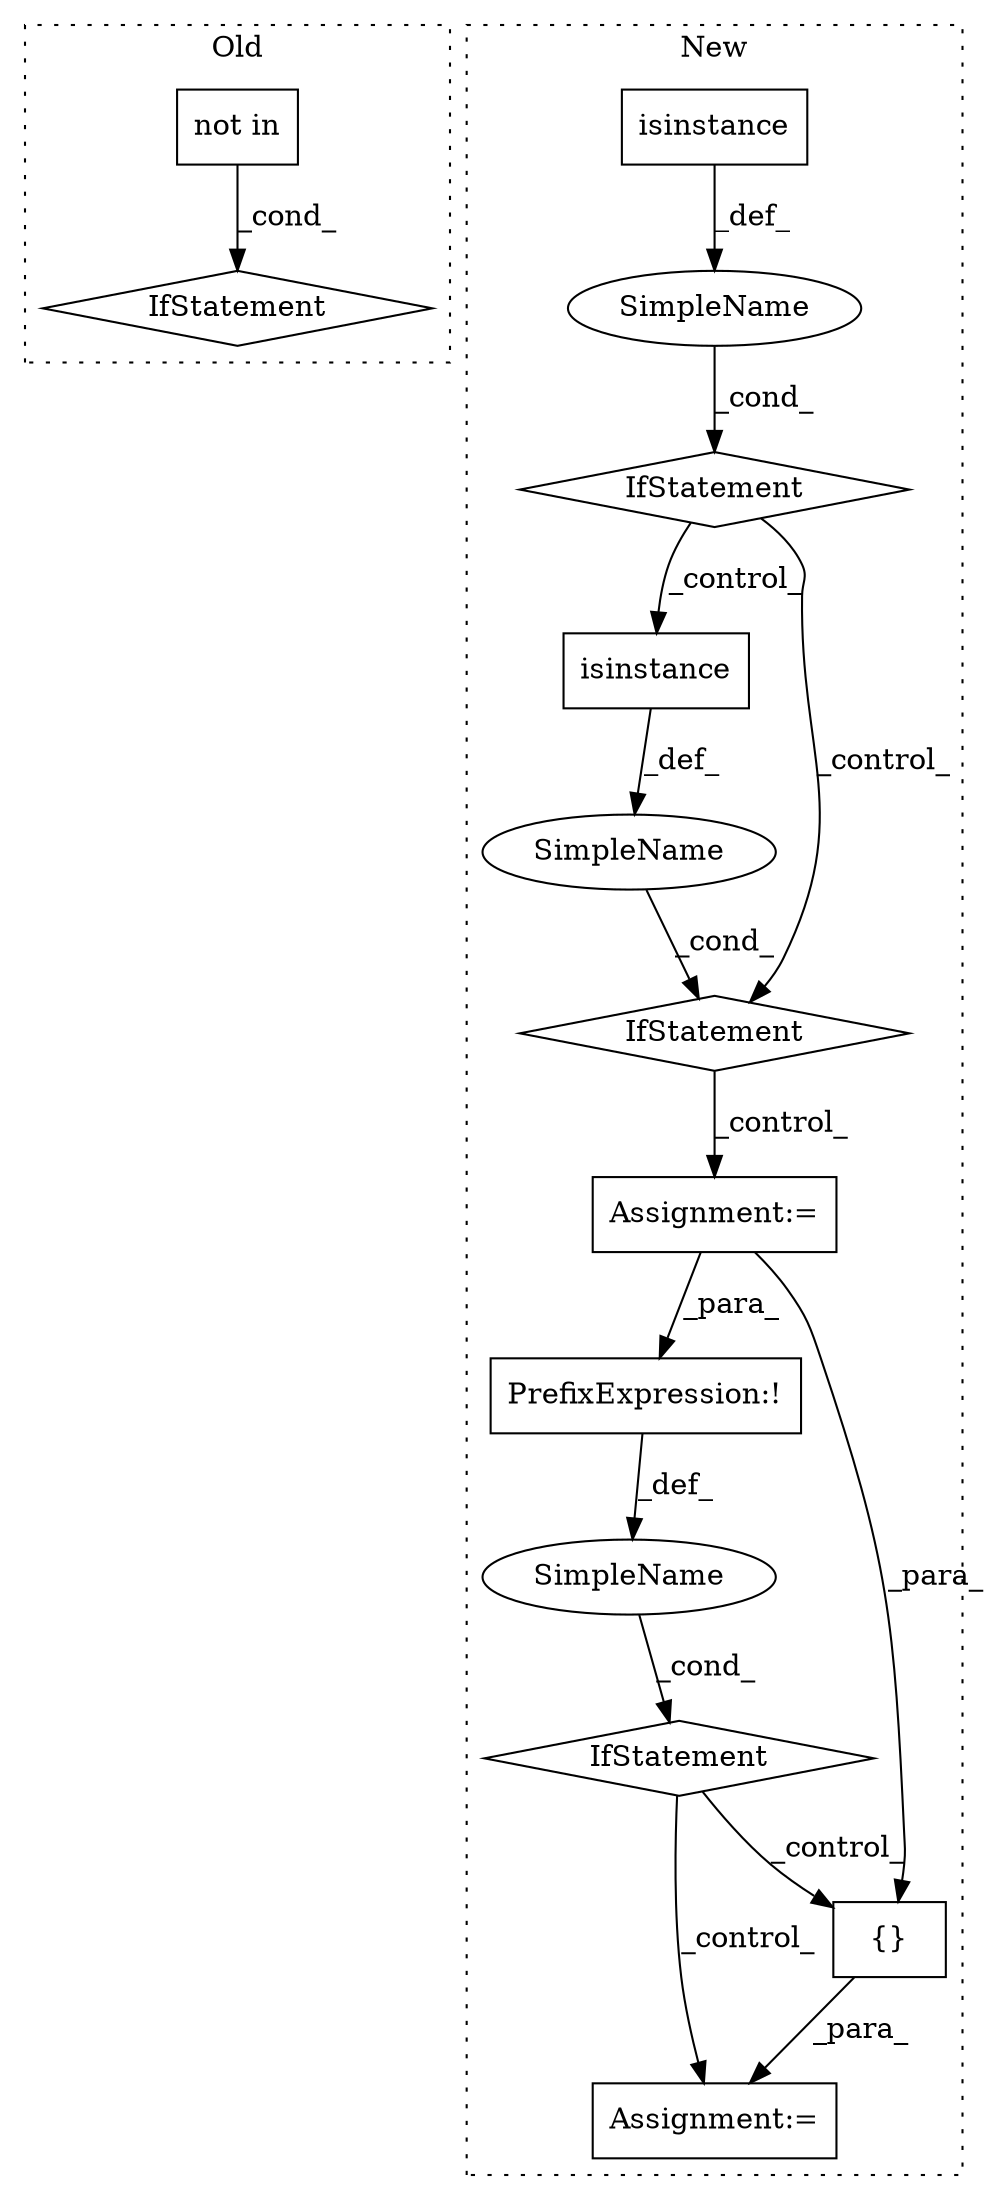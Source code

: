 digraph G {
subgraph cluster0 {
1 [label="not in" a="108" s="279" l="23" shape="box"];
4 [label="IfStatement" a="25" s="271,302" l="8,2" shape="diamond"];
label = "Old";
style="dotted";
}
subgraph cluster1 {
2 [label="isinstance" a="32" s="382,407" l="11,1" shape="box"];
3 [label="IfStatement" a="25" s="378,408" l="4,2" shape="diamond"];
5 [label="Assignment:=" a="7" s="490" l="1" shape="box"];
6 [label="SimpleName" a="42" s="" l="" shape="ellipse"];
7 [label="IfStatement" a="25" s="512,567" l="4,2" shape="diamond"];
8 [label="SimpleName" a="42" s="" l="" shape="ellipse"];
9 [label="IfStatement" a="25" s="271,301" l="4,2" shape="diamond"];
10 [label="isinstance" a="32" s="275,300" l="11,1" shape="box"];
11 [label="SimpleName" a="42" s="" l="" shape="ellipse"];
12 [label="Assignment:=" a="7" s="586" l="1" shape="box"];
13 [label="PrefixExpression:!" a="38" s="516" l="1" shape="box"];
14 [label="{}" a="4" s="604,614" l="1,1" shape="box"];
label = "New";
style="dotted";
}
1 -> 4 [label="_cond_"];
2 -> 6 [label="_def_"];
3 -> 5 [label="_control_"];
5 -> 13 [label="_para_"];
5 -> 14 [label="_para_"];
6 -> 3 [label="_cond_"];
7 -> 14 [label="_control_"];
7 -> 12 [label="_control_"];
8 -> 9 [label="_cond_"];
9 -> 3 [label="_control_"];
9 -> 2 [label="_control_"];
10 -> 8 [label="_def_"];
11 -> 7 [label="_cond_"];
13 -> 11 [label="_def_"];
14 -> 12 [label="_para_"];
}